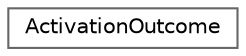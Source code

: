 digraph "Graphical Class Hierarchy"
{
 // LATEX_PDF_SIZE
  bgcolor="transparent";
  edge [fontname=Helvetica,fontsize=10,labelfontname=Helvetica,labelfontsize=10];
  node [fontname=Helvetica,fontsize=10,shape=box,height=0.2,width=0.4];
  rankdir="LR";
  Node0 [label="ActivationOutcome",height=0.2,width=0.4,color="grey40", fillcolor="white", style="filled",URL="$struct_activation_outcome.html",tooltip="Outcome of attempting to activate this ability"];
}
